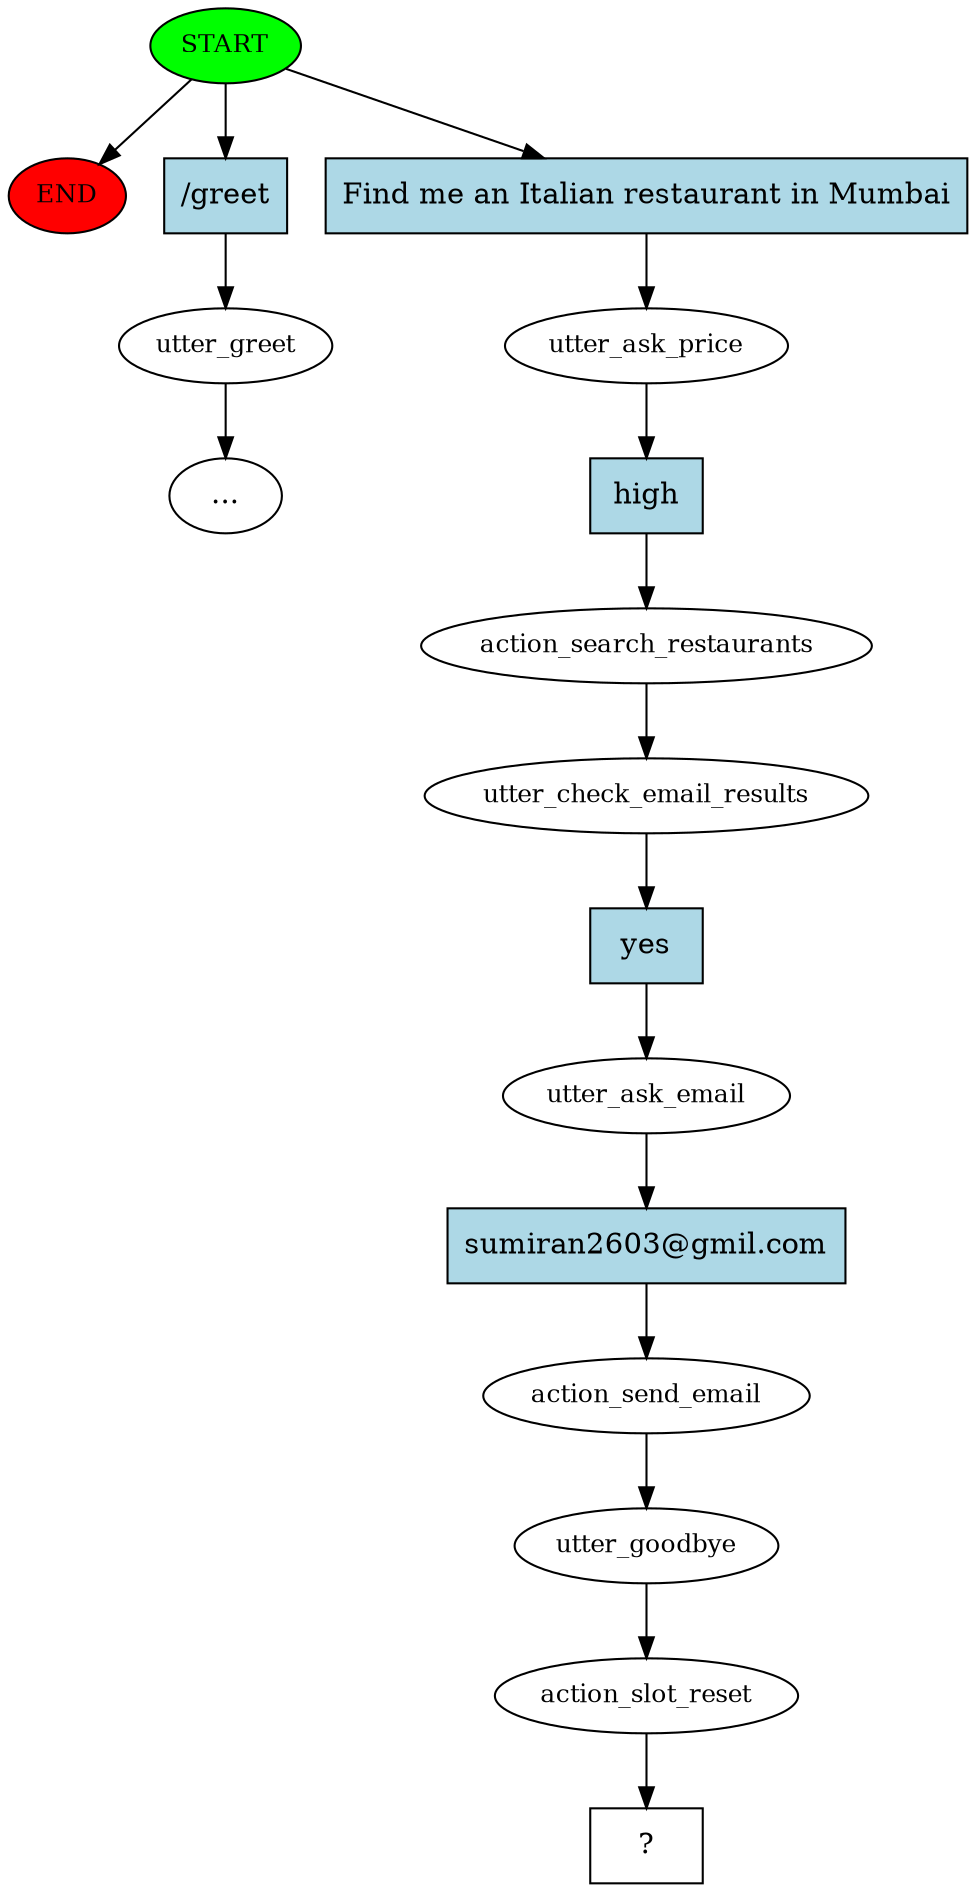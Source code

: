 digraph  {
0 [class="start active", fillcolor=green, fontsize=12, label=START, style=filled];
"-1" [class=end, fillcolor=red, fontsize=12, label=END, style=filled];
1 [class="", fontsize=12, label=utter_greet];
"-15" [class=ellipsis, label="..."];
14 [class=active, fontsize=12, label=utter_ask_price];
15 [class=active, fontsize=12, label=action_search_restaurants];
16 [class=active, fontsize=12, label=utter_check_email_results];
17 [class=active, fontsize=12, label=utter_ask_email];
18 [class=active, fontsize=12, label=action_send_email];
19 [class=active, fontsize=12, label=utter_goodbye];
20 [class=active, fontsize=12, label=action_slot_reset];
21 [class="intent dashed active", label="  ?  ", shape=rect];
22 [class=intent, fillcolor=lightblue, label="/greet", shape=rect, style=filled];
23 [class="intent active", fillcolor=lightblue, label="Find me an Italian restaurant in Mumbai", shape=rect, style=filled];
24 [class="intent active", fillcolor=lightblue, label=high, shape=rect, style=filled];
25 [class="intent active", fillcolor=lightblue, label=yes, shape=rect, style=filled];
26 [class="intent active", fillcolor=lightblue, label="sumiran2603@gmil.com", shape=rect, style=filled];
0 -> "-1"  [class="", key=NONE, label=""];
0 -> 22  [class="", key=0];
0 -> 23  [class=active, key=0];
1 -> "-15"  [class="", key=NONE, label=""];
14 -> 24  [class=active, key=0];
15 -> 16  [class=active, key=NONE, label=""];
16 -> 25  [class=active, key=0];
17 -> 26  [class=active, key=0];
18 -> 19  [class=active, key=NONE, label=""];
19 -> 20  [class=active, key=NONE, label=""];
20 -> 21  [class=active, key=NONE, label=""];
22 -> 1  [class="", key=0];
23 -> 14  [class=active, key=0];
24 -> 15  [class=active, key=0];
25 -> 17  [class=active, key=0];
26 -> 18  [class=active, key=0];
}
